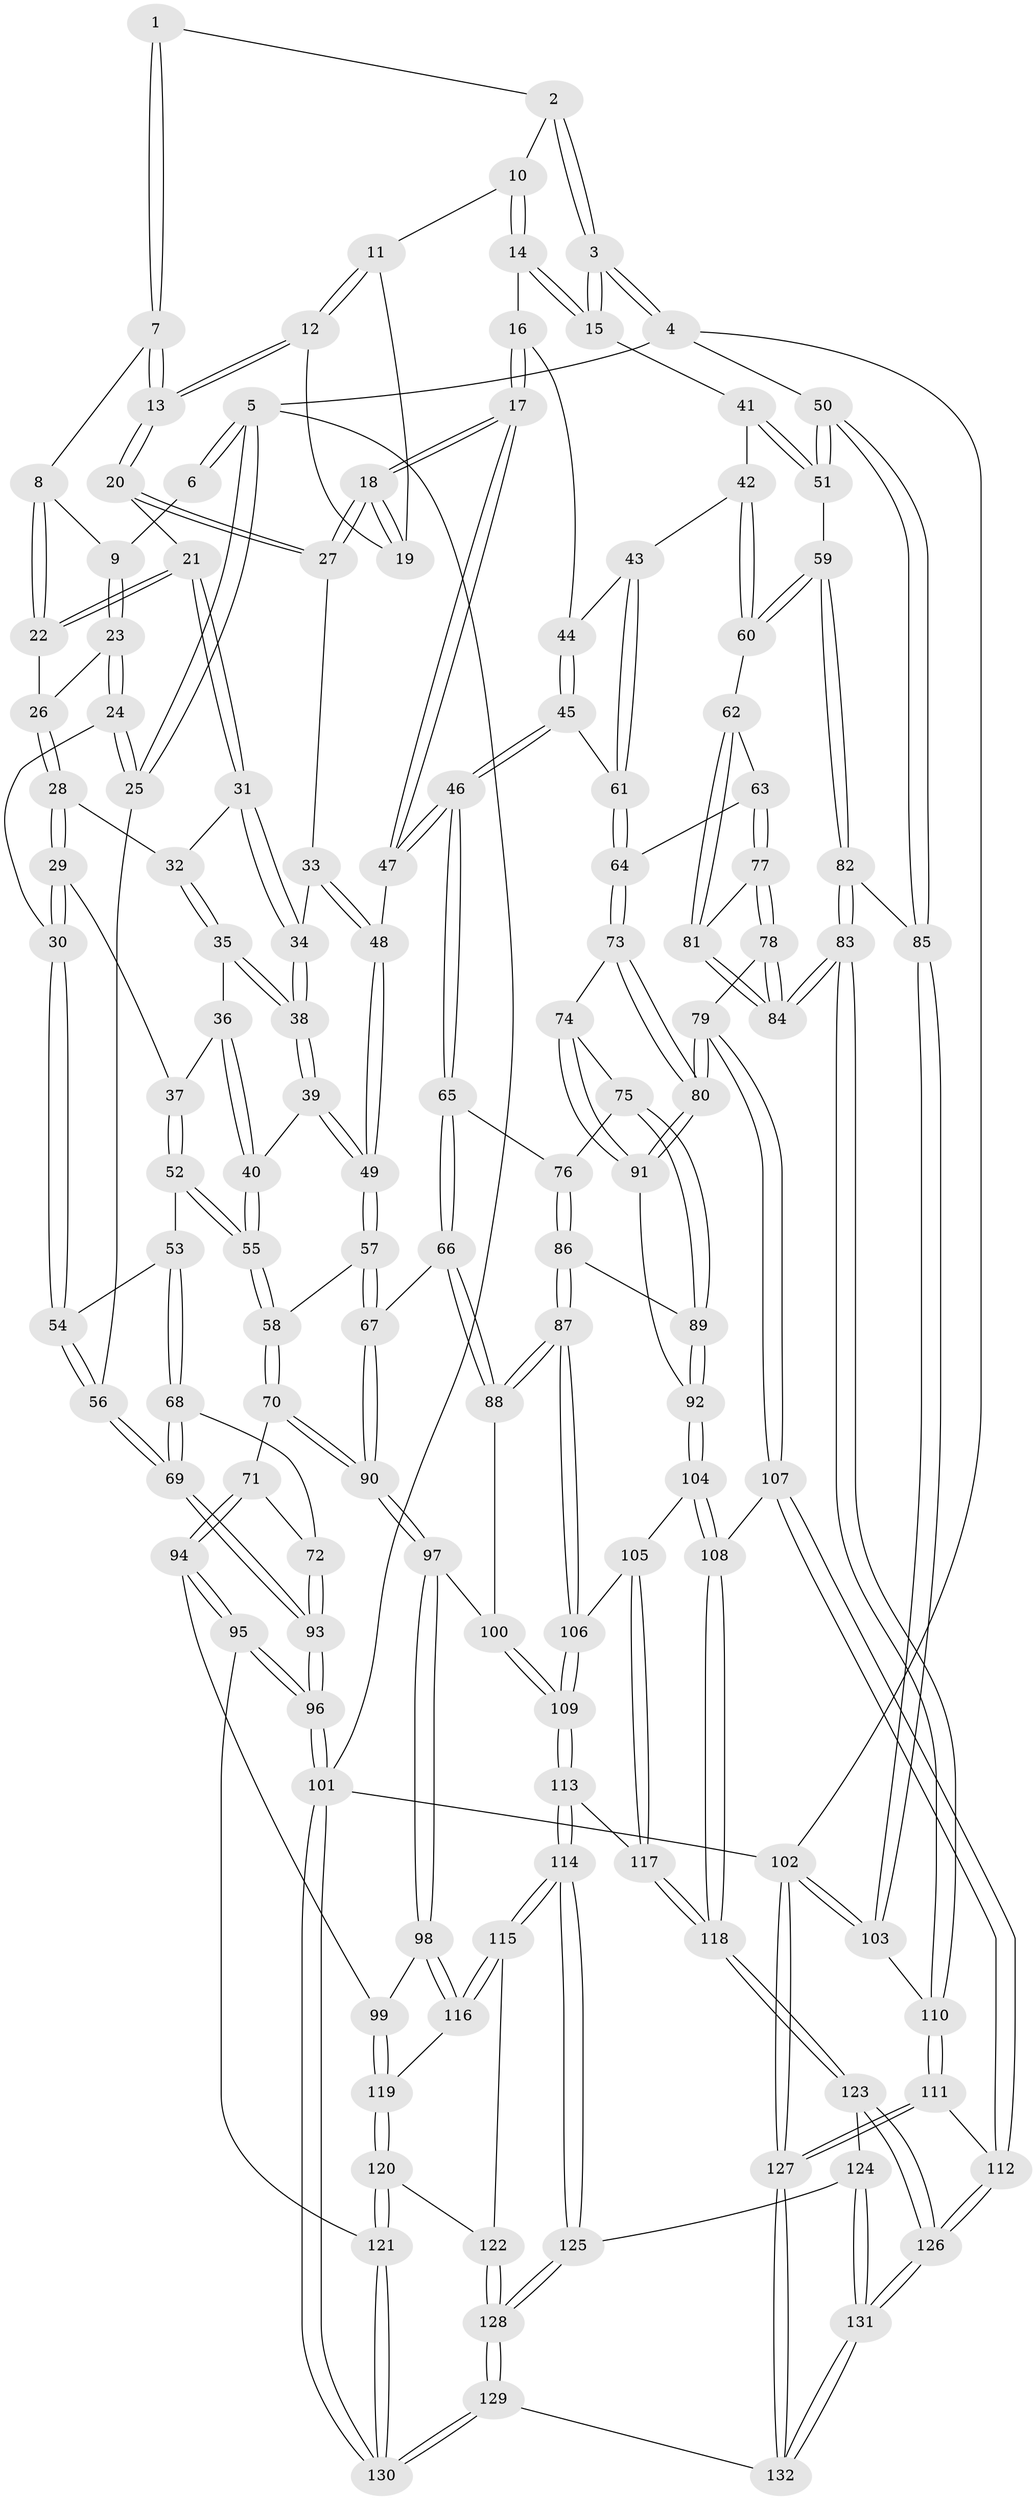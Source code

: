 // coarse degree distribution, {3: 0.10975609756097561, 4: 0.45121951219512196, 6: 0.07317073170731707, 7: 0.012195121951219513, 5: 0.34146341463414637, 2: 0.012195121951219513}
// Generated by graph-tools (version 1.1) at 2025/52/02/27/25 19:52:42]
// undirected, 132 vertices, 327 edges
graph export_dot {
graph [start="1"]
  node [color=gray90,style=filled];
  1 [pos="+0.31647395469995576+0"];
  2 [pos="+0.4873248093743215+0"];
  3 [pos="+1+0"];
  4 [pos="+1+0"];
  5 [pos="+0+0"];
  6 [pos="+0+0"];
  7 [pos="+0.2631434774001395+0.006506240566186467"];
  8 [pos="+0.21956857333095728+0.03837108211854463"];
  9 [pos="+0.10701993506876588+0.07185113675460024"];
  10 [pos="+0.49213083955678516+0"];
  11 [pos="+0.48314996226532286+0"];
  12 [pos="+0.37081299714777655+0.11052487702242642"];
  13 [pos="+0.32588882825028886+0.15041550287953948"];
  14 [pos="+0.6508736727105067+0.1971564858260336"];
  15 [pos="+0.8511492669101097+0.11917828677698494"];
  16 [pos="+0.649644221784668+0.19810769960242536"];
  17 [pos="+0.5013825837015627+0.23039479966297338"];
  18 [pos="+0.49710159688308975+0.22655186273444683"];
  19 [pos="+0.47999901056393846+0.08345880216561614"];
  20 [pos="+0.32775155908767833+0.16731769124801485"];
  21 [pos="+0.2877047753490059+0.18185265114657667"];
  22 [pos="+0.1894743785979342+0.15013785273968874"];
  23 [pos="+0.08528602435393079+0.11464611693194801"];
  24 [pos="+0+0.1938539266764854"];
  25 [pos="+0+0.18168136577873706"];
  26 [pos="+0.14870418536822128+0.17224513933311467"];
  27 [pos="+0.3487108054277821+0.1871165838541138"];
  28 [pos="+0.1528979952592771+0.23309642551316706"];
  29 [pos="+0.04226862561250565+0.26800061604531744"];
  30 [pos="+0+0.20628648906423094"];
  31 [pos="+0.22965222636697127+0.23521345042216255"];
  32 [pos="+0.1719743723093412+0.24766844674098576"];
  33 [pos="+0.3138216732692946+0.30306339799882615"];
  34 [pos="+0.27059378874303225+0.30671267289622645"];
  35 [pos="+0.17399780438870274+0.26674502602703853"];
  36 [pos="+0.16155147951261553+0.29998586016178835"];
  37 [pos="+0.07593525673012835+0.32801366671379606"];
  38 [pos="+0.23754039693914672+0.3338150388507823"];
  39 [pos="+0.227816735146043+0.36491968863987767"];
  40 [pos="+0.16252088730183684+0.3663588076854822"];
  41 [pos="+0.8511250695477927+0.12509453976065876"];
  42 [pos="+0.7399762756670789+0.38468583530120876"];
  43 [pos="+0.7126123765108845+0.3871931180851868"];
  44 [pos="+0.6559225376796539+0.2653138769725504"];
  45 [pos="+0.5997672820200356+0.4276930720175437"];
  46 [pos="+0.5228949539488227+0.45398581801758514"];
  47 [pos="+0.47369610683666524+0.3660120182036267"];
  48 [pos="+0.363847617840602+0.37440387410475595"];
  49 [pos="+0.2831956442046573+0.45111248360360434"];
  50 [pos="+1+0.45356684127654334"];
  51 [pos="+0.9011874385650912+0.4451474126069468"];
  52 [pos="+0.09865430007119859+0.4099273023968639"];
  53 [pos="+0.08278005023993579+0.41568350027792783"];
  54 [pos="+0.07062815654686837+0.41308867038437314"];
  55 [pos="+0.10031274981214115+0.4104393180775726"];
  56 [pos="+0+0.34863504508651605"];
  57 [pos="+0.2676405503123301+0.5117569237964477"];
  58 [pos="+0.12529389454859258+0.4416428642550617"];
  59 [pos="+0.8889997149480301+0.4550323809846"];
  60 [pos="+0.8642567613488137+0.4621937113143548"];
  61 [pos="+0.6657573041031978+0.4284477858376561"];
  62 [pos="+0.8454339388161604+0.47861759689065536"];
  63 [pos="+0.7447159034597693+0.5186018111924945"];
  64 [pos="+0.7223270942855654+0.5135889269933718"];
  65 [pos="+0.5171959706567156+0.49002252322623996"];
  66 [pos="+0.3323741415605271+0.5505286004217018"];
  67 [pos="+0.2714733302583313+0.5277507001035137"];
  68 [pos="+0.03386680446563058+0.48537532774168934"];
  69 [pos="+0+0.4643544203126614"];
  70 [pos="+0.09315202917746339+0.5743815407176859"];
  71 [pos="+0.07539864730559998+0.5793283202313533"];
  72 [pos="+0.05305815586938255+0.5705054863630252"];
  73 [pos="+0.6302300016581494+0.5725517176136118"];
  74 [pos="+0.6003814026898632+0.5613708169507555"];
  75 [pos="+0.5598014545823297+0.5334776755988908"];
  76 [pos="+0.521694559700638+0.5007060912899786"];
  77 [pos="+0.7481969899661758+0.6066962247128793"];
  78 [pos="+0.7025428886629921+0.6654740770615573"];
  79 [pos="+0.6941193478446137+0.6706093285235719"];
  80 [pos="+0.6826894336984685+0.6594779984009009"];
  81 [pos="+0.8200686295749181+0.6108171956841958"];
  82 [pos="+0.9171636755996023+0.5889986717176502"];
  83 [pos="+0.9054876623080159+0.7093306719418258"];
  84 [pos="+0.8617732916697345+0.6765978558428962"];
  85 [pos="+1+0.5699653103776298"];
  86 [pos="+0.4760893391838439+0.6409245567956181"];
  87 [pos="+0.4449072982628452+0.6724785678021661"];
  88 [pos="+0.36881653749542864+0.6251383032370662"];
  89 [pos="+0.5496128736093574+0.6668736681929722"];
  90 [pos="+0.216405922465381+0.5948861651245001"];
  91 [pos="+0.575981257624336+0.6658172525510483"];
  92 [pos="+0.5624760118119831+0.676729355002371"];
  93 [pos="+0+0.6375186119717398"];
  94 [pos="+0.0656510446440077+0.7212182395935127"];
  95 [pos="+0+0.7981162571262788"];
  96 [pos="+0+0.7919938904287273"];
  97 [pos="+0.21236809190543351+0.6848798898394887"];
  98 [pos="+0.20933072283147866+0.6915545978221855"];
  99 [pos="+0.09891706403245137+0.7287800737351766"];
  100 [pos="+0.32612061336702475+0.6932657230581245"];
  101 [pos="+0+1"];
  102 [pos="+1+1"];
  103 [pos="+1+0.6839808863549142"];
  104 [pos="+0.5646107251691308+0.7321484349693639"];
  105 [pos="+0.4975542596497946+0.740832460415923"];
  106 [pos="+0.44523517794432327+0.688899960384943"];
  107 [pos="+0.682217719145296+0.8001750795879317"];
  108 [pos="+0.6619022680917186+0.7997462304240672"];
  109 [pos="+0.36949351686724496+0.7670338045317513"];
  110 [pos="+0.9111504700237943+0.7201585298409701"];
  111 [pos="+0.8349207135928206+0.8577431251934241"];
  112 [pos="+0.7306524492890794+0.8417650196799151"];
  113 [pos="+0.3540679822671862+0.8281535745417716"];
  114 [pos="+0.32961265421633174+0.8456971190926456"];
  115 [pos="+0.29529711536452485+0.832811061864966"];
  116 [pos="+0.2364669666416585+0.7618213390488993"];
  117 [pos="+0.4751169421174682+0.8400307696517051"];
  118 [pos="+0.5161525835698045+0.8747004210120429"];
  119 [pos="+0.13516951612395312+0.8332121698523638"];
  120 [pos="+0.13177034909765883+0.8735115292978175"];
  121 [pos="+0.06636876927112738+0.901084364948503"];
  122 [pos="+0.16876412212989217+0.8883702853093114"];
  123 [pos="+0.516080760090282+0.8774579923077308"];
  124 [pos="+0.43270033419684417+0.9422679531071212"];
  125 [pos="+0.33440387454144316+0.9566937649346393"];
  126 [pos="+0.5829451178325966+1"];
  127 [pos="+1+1"];
  128 [pos="+0.2753617588048303+1"];
  129 [pos="+0.27018639469972494+1"];
  130 [pos="+0.12447251925213763+1"];
  131 [pos="+0.5827911809755065+1"];
  132 [pos="+0.5754516039327744+1"];
  1 -- 2;
  1 -- 7;
  1 -- 7;
  2 -- 3;
  2 -- 3;
  2 -- 10;
  3 -- 4;
  3 -- 4;
  3 -- 15;
  3 -- 15;
  4 -- 5;
  4 -- 50;
  4 -- 102;
  5 -- 6;
  5 -- 6;
  5 -- 25;
  5 -- 25;
  5 -- 101;
  6 -- 9;
  7 -- 8;
  7 -- 13;
  7 -- 13;
  8 -- 9;
  8 -- 22;
  8 -- 22;
  9 -- 23;
  9 -- 23;
  10 -- 11;
  10 -- 14;
  10 -- 14;
  11 -- 12;
  11 -- 12;
  11 -- 19;
  12 -- 13;
  12 -- 13;
  12 -- 19;
  13 -- 20;
  13 -- 20;
  14 -- 15;
  14 -- 15;
  14 -- 16;
  15 -- 41;
  16 -- 17;
  16 -- 17;
  16 -- 44;
  17 -- 18;
  17 -- 18;
  17 -- 47;
  17 -- 47;
  18 -- 19;
  18 -- 19;
  18 -- 27;
  18 -- 27;
  20 -- 21;
  20 -- 27;
  20 -- 27;
  21 -- 22;
  21 -- 22;
  21 -- 31;
  21 -- 31;
  22 -- 26;
  23 -- 24;
  23 -- 24;
  23 -- 26;
  24 -- 25;
  24 -- 25;
  24 -- 30;
  25 -- 56;
  26 -- 28;
  26 -- 28;
  27 -- 33;
  28 -- 29;
  28 -- 29;
  28 -- 32;
  29 -- 30;
  29 -- 30;
  29 -- 37;
  30 -- 54;
  30 -- 54;
  31 -- 32;
  31 -- 34;
  31 -- 34;
  32 -- 35;
  32 -- 35;
  33 -- 34;
  33 -- 48;
  33 -- 48;
  34 -- 38;
  34 -- 38;
  35 -- 36;
  35 -- 38;
  35 -- 38;
  36 -- 37;
  36 -- 40;
  36 -- 40;
  37 -- 52;
  37 -- 52;
  38 -- 39;
  38 -- 39;
  39 -- 40;
  39 -- 49;
  39 -- 49;
  40 -- 55;
  40 -- 55;
  41 -- 42;
  41 -- 51;
  41 -- 51;
  42 -- 43;
  42 -- 60;
  42 -- 60;
  43 -- 44;
  43 -- 61;
  43 -- 61;
  44 -- 45;
  44 -- 45;
  45 -- 46;
  45 -- 46;
  45 -- 61;
  46 -- 47;
  46 -- 47;
  46 -- 65;
  46 -- 65;
  47 -- 48;
  48 -- 49;
  48 -- 49;
  49 -- 57;
  49 -- 57;
  50 -- 51;
  50 -- 51;
  50 -- 85;
  50 -- 85;
  51 -- 59;
  52 -- 53;
  52 -- 55;
  52 -- 55;
  53 -- 54;
  53 -- 68;
  53 -- 68;
  54 -- 56;
  54 -- 56;
  55 -- 58;
  55 -- 58;
  56 -- 69;
  56 -- 69;
  57 -- 58;
  57 -- 67;
  57 -- 67;
  58 -- 70;
  58 -- 70;
  59 -- 60;
  59 -- 60;
  59 -- 82;
  59 -- 82;
  60 -- 62;
  61 -- 64;
  61 -- 64;
  62 -- 63;
  62 -- 81;
  62 -- 81;
  63 -- 64;
  63 -- 77;
  63 -- 77;
  64 -- 73;
  64 -- 73;
  65 -- 66;
  65 -- 66;
  65 -- 76;
  66 -- 67;
  66 -- 88;
  66 -- 88;
  67 -- 90;
  67 -- 90;
  68 -- 69;
  68 -- 69;
  68 -- 72;
  69 -- 93;
  69 -- 93;
  70 -- 71;
  70 -- 90;
  70 -- 90;
  71 -- 72;
  71 -- 94;
  71 -- 94;
  72 -- 93;
  72 -- 93;
  73 -- 74;
  73 -- 80;
  73 -- 80;
  74 -- 75;
  74 -- 91;
  74 -- 91;
  75 -- 76;
  75 -- 89;
  75 -- 89;
  76 -- 86;
  76 -- 86;
  77 -- 78;
  77 -- 78;
  77 -- 81;
  78 -- 79;
  78 -- 84;
  78 -- 84;
  79 -- 80;
  79 -- 80;
  79 -- 107;
  79 -- 107;
  80 -- 91;
  80 -- 91;
  81 -- 84;
  81 -- 84;
  82 -- 83;
  82 -- 83;
  82 -- 85;
  83 -- 84;
  83 -- 84;
  83 -- 110;
  83 -- 110;
  85 -- 103;
  85 -- 103;
  86 -- 87;
  86 -- 87;
  86 -- 89;
  87 -- 88;
  87 -- 88;
  87 -- 106;
  87 -- 106;
  88 -- 100;
  89 -- 92;
  89 -- 92;
  90 -- 97;
  90 -- 97;
  91 -- 92;
  92 -- 104;
  92 -- 104;
  93 -- 96;
  93 -- 96;
  94 -- 95;
  94 -- 95;
  94 -- 99;
  95 -- 96;
  95 -- 96;
  95 -- 121;
  96 -- 101;
  96 -- 101;
  97 -- 98;
  97 -- 98;
  97 -- 100;
  98 -- 99;
  98 -- 116;
  98 -- 116;
  99 -- 119;
  99 -- 119;
  100 -- 109;
  100 -- 109;
  101 -- 130;
  101 -- 130;
  101 -- 102;
  102 -- 103;
  102 -- 103;
  102 -- 127;
  102 -- 127;
  103 -- 110;
  104 -- 105;
  104 -- 108;
  104 -- 108;
  105 -- 106;
  105 -- 117;
  105 -- 117;
  106 -- 109;
  106 -- 109;
  107 -- 108;
  107 -- 112;
  107 -- 112;
  108 -- 118;
  108 -- 118;
  109 -- 113;
  109 -- 113;
  110 -- 111;
  110 -- 111;
  111 -- 112;
  111 -- 127;
  111 -- 127;
  112 -- 126;
  112 -- 126;
  113 -- 114;
  113 -- 114;
  113 -- 117;
  114 -- 115;
  114 -- 115;
  114 -- 125;
  114 -- 125;
  115 -- 116;
  115 -- 116;
  115 -- 122;
  116 -- 119;
  117 -- 118;
  117 -- 118;
  118 -- 123;
  118 -- 123;
  119 -- 120;
  119 -- 120;
  120 -- 121;
  120 -- 121;
  120 -- 122;
  121 -- 130;
  121 -- 130;
  122 -- 128;
  122 -- 128;
  123 -- 124;
  123 -- 126;
  123 -- 126;
  124 -- 125;
  124 -- 131;
  124 -- 131;
  125 -- 128;
  125 -- 128;
  126 -- 131;
  126 -- 131;
  127 -- 132;
  127 -- 132;
  128 -- 129;
  128 -- 129;
  129 -- 130;
  129 -- 130;
  129 -- 132;
  131 -- 132;
  131 -- 132;
}
